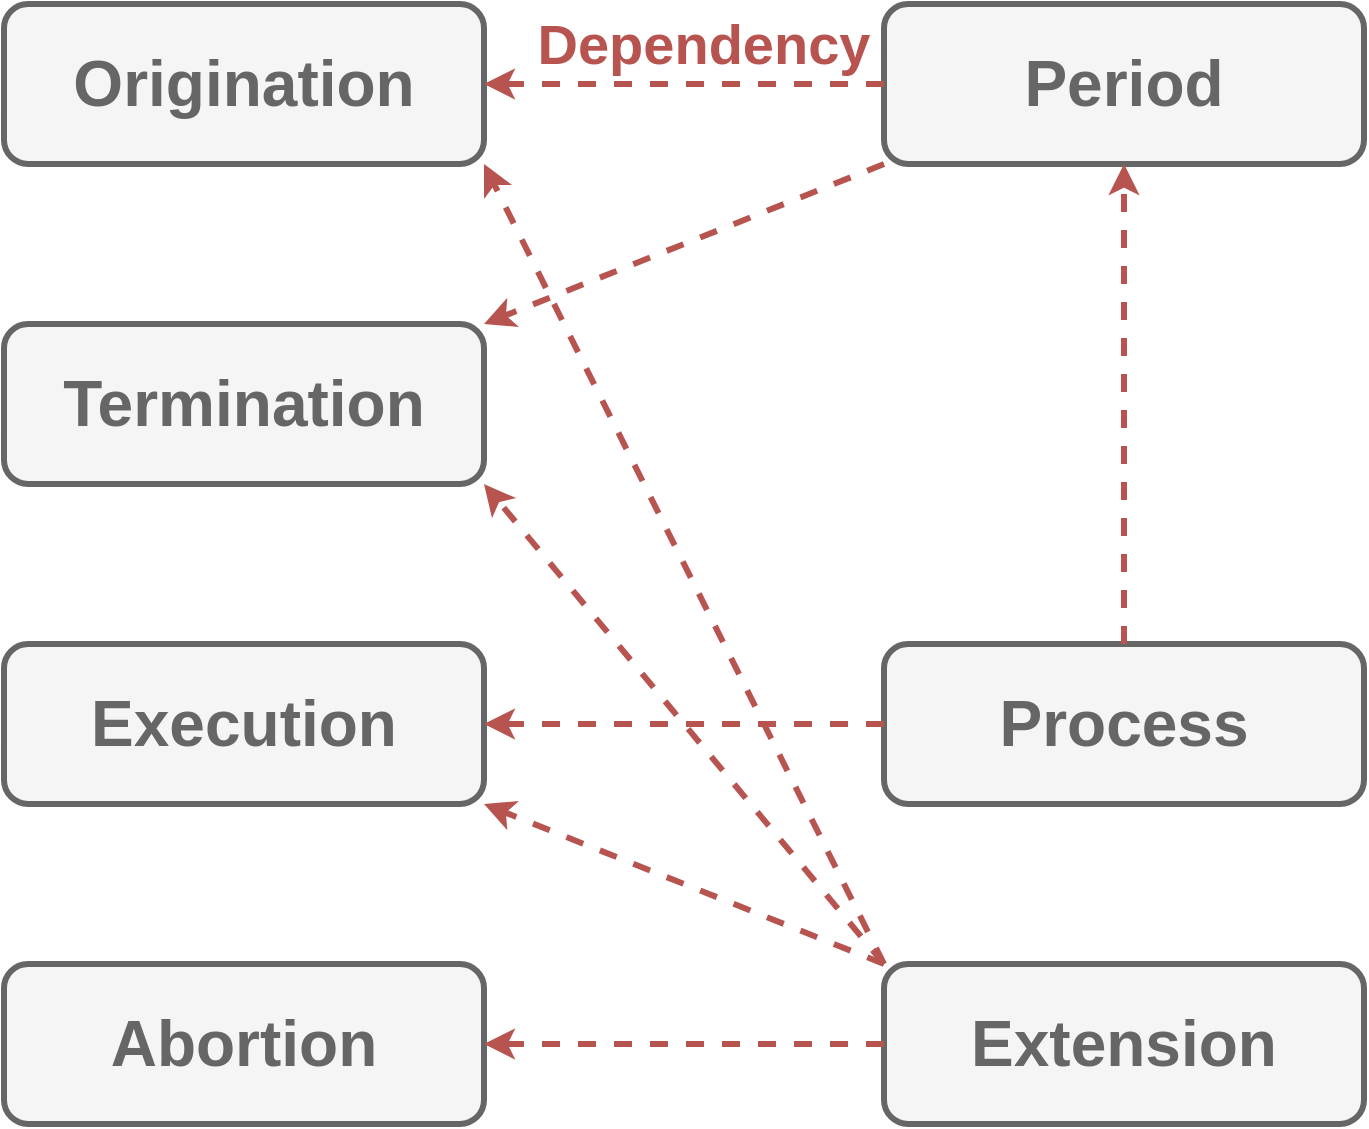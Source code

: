 <mxfile version="14.9.0" type="google"><diagram id="gIC-P3XVZgYCY64oVcCS" name="Page-1"><mxGraphModel dx="1422" dy="705" grid="1" gridSize="10" guides="1" tooltips="1" connect="1" arrows="1" fold="1" page="1" pageScale="1" pageWidth="827" pageHeight="1169" math="0" shadow="0"><root><mxCell id="0"/><mxCell id="1" parent="0"/><mxCell id="AwhOf1gein58tBQgA_gX-5" value="&lt;b&gt;&lt;font style=&quot;font-size: 28px&quot; color=&quot;#b85450&quot;&gt;Dependency&lt;/font&gt;&lt;/b&gt;" style="text;html=1;align=center;verticalAlign=middle;whiteSpace=wrap;rounded=0;" parent="1" vertex="1"><mxGeometry x="500" y="160" width="180" height="40" as="geometry"/></mxCell><mxCell id="hqkxa886T-efN8nog71t-7" value="" style="endArrow=classic;html=1;fillColor=#f8cecc;strokeColor=#b85450;strokeWidth=3;dashed=1;entryX=1;entryY=1;entryDx=0;entryDy=0;exitX=0;exitY=0;exitDx=0;exitDy=0;" parent="1" source="hqkxa886T-efN8nog71t-4" target="hqkxa886T-efN8nog71t-1" edge="1"><mxGeometry width="50" height="50" relative="1" as="geometry"><mxPoint x="690" y="250" as="sourcePoint"/><mxPoint x="479.92" y="492" as="targetPoint"/></mxGeometry></mxCell><mxCell id="AwhOf1gein58tBQgA_gX-1" value="&lt;font style=&quot;font-size: 32px&quot; color=&quot;#666666&quot;&gt;&lt;b&gt;Termination&lt;br&gt;&lt;/b&gt;&lt;/font&gt;" style="rounded=1;whiteSpace=wrap;html=1;fillColor=#f5f5f5;strokeColor=#666666;strokeWidth=3;fontColor=#333333;" parent="1" vertex="1"><mxGeometry x="240" y="320" width="240" height="80" as="geometry"/></mxCell><mxCell id="AwhOf1gein58tBQgA_gX-2" value="&lt;font style=&quot;font-size: 32px&quot; color=&quot;#666666&quot;&gt;&lt;b&gt;Execution&lt;/b&gt;&lt;/font&gt;" style="rounded=1;whiteSpace=wrap;html=1;fillColor=#f5f5f5;strokeColor=#666666;strokeWidth=3;fontColor=#333333;" parent="1" vertex="1"><mxGeometry x="240" y="480" width="240" height="80" as="geometry"/></mxCell><mxCell id="hqkxa886T-efN8nog71t-1" value="&lt;font style=&quot;font-size: 32px&quot; color=&quot;#666666&quot;&gt;&lt;b&gt;Origination&lt;/b&gt;&lt;/font&gt;" style="rounded=1;whiteSpace=wrap;html=1;fillColor=#f5f5f5;strokeColor=#666666;strokeWidth=3;fontColor=#333333;" parent="1" vertex="1"><mxGeometry x="240" y="160" width="240" height="80" as="geometry"/></mxCell><mxCell id="hqkxa886T-efN8nog71t-2" value="&lt;font color=&quot;#666666&quot;&gt;&lt;span style=&quot;font-size: 32px&quot;&gt;&lt;b&gt;Process&lt;/b&gt;&lt;/span&gt;&lt;br&gt;&lt;/font&gt;" style="rounded=1;whiteSpace=wrap;html=1;fillColor=#f5f5f5;strokeColor=#666666;strokeWidth=3;fontColor=#333333;" parent="1" vertex="1"><mxGeometry x="680" y="480" width="240" height="80" as="geometry"/></mxCell><mxCell id="hqkxa886T-efN8nog71t-3" value="&lt;font style=&quot;font-size: 32px&quot; color=&quot;#666666&quot;&gt;&lt;b&gt;Abortion&lt;/b&gt;&lt;/font&gt;" style="rounded=1;whiteSpace=wrap;html=1;fillColor=#f5f5f5;strokeColor=#666666;strokeWidth=3;fontColor=#333333;" parent="1" vertex="1"><mxGeometry x="240" y="640" width="240" height="80" as="geometry"/></mxCell><mxCell id="hqkxa886T-efN8nog71t-4" value="&lt;font style=&quot;font-size: 32px&quot; color=&quot;#666666&quot;&gt;&lt;b&gt;Extension&lt;/b&gt;&lt;/font&gt;" style="rounded=1;whiteSpace=wrap;html=1;fillColor=#f5f5f5;strokeColor=#666666;strokeWidth=3;fontColor=#333333;" parent="1" vertex="1"><mxGeometry x="680" y="640" width="240" height="80" as="geometry"/></mxCell><mxCell id="-uU8suZgRjFjO6IKvmAb-1" value="&lt;font style=&quot;font-size: 32px&quot; color=&quot;#666666&quot;&gt;&lt;b&gt;Period&lt;/b&gt;&lt;/font&gt;" style="rounded=1;whiteSpace=wrap;html=1;fillColor=#f5f5f5;strokeColor=#666666;strokeWidth=3;fontColor=#333333;" vertex="1" parent="1"><mxGeometry x="680" y="160" width="240" height="80" as="geometry"/></mxCell><mxCell id="-uU8suZgRjFjO6IKvmAb-2" value="" style="endArrow=classic;html=1;fillColor=#f8cecc;strokeColor=#b85450;strokeWidth=3;dashed=1;entryX=1;entryY=1;entryDx=0;entryDy=0;exitX=0;exitY=0;exitDx=0;exitDy=0;" edge="1" parent="1" source="hqkxa886T-efN8nog71t-4" target="AwhOf1gein58tBQgA_gX-1"><mxGeometry width="50" height="50" relative="1" as="geometry"><mxPoint x="50" y="410" as="sourcePoint"/><mxPoint x="250" y="250" as="targetPoint"/></mxGeometry></mxCell><mxCell id="-uU8suZgRjFjO6IKvmAb-3" value="" style="endArrow=classic;html=1;fillColor=#f8cecc;strokeColor=#b85450;strokeWidth=3;dashed=1;entryX=1;entryY=1;entryDx=0;entryDy=0;exitX=0;exitY=0;exitDx=0;exitDy=0;" edge="1" parent="1" source="hqkxa886T-efN8nog71t-4" target="AwhOf1gein58tBQgA_gX-2"><mxGeometry width="50" height="50" relative="1" as="geometry"><mxPoint x="20" y="450" as="sourcePoint"/><mxPoint x="250" y="370" as="targetPoint"/></mxGeometry></mxCell><mxCell id="-uU8suZgRjFjO6IKvmAb-4" value="" style="endArrow=classic;html=1;fillColor=#f8cecc;strokeColor=#b85450;strokeWidth=3;dashed=1;exitX=0;exitY=0.5;exitDx=0;exitDy=0;entryX=1;entryY=0.5;entryDx=0;entryDy=0;" edge="1" parent="1" source="hqkxa886T-efN8nog71t-4" target="hqkxa886T-efN8nog71t-3"><mxGeometry width="50" height="50" relative="1" as="geometry"><mxPoint x="10" y="480" as="sourcePoint"/><mxPoint x="480" y="680" as="targetPoint"/></mxGeometry></mxCell><mxCell id="-uU8suZgRjFjO6IKvmAb-5" value="" style="endArrow=classic;html=1;fillColor=#f8cecc;strokeColor=#b85450;strokeWidth=3;dashed=1;entryX=1;entryY=0.5;entryDx=0;entryDy=0;exitX=0;exitY=0.5;exitDx=0;exitDy=0;" edge="1" parent="1" source="hqkxa886T-efN8nog71t-2" target="AwhOf1gein58tBQgA_gX-2"><mxGeometry width="50" height="50" relative="1" as="geometry"><mxPoint x="50" y="430" as="sourcePoint"/><mxPoint x="250" y="370" as="targetPoint"/></mxGeometry></mxCell><mxCell id="-uU8suZgRjFjO6IKvmAb-6" value="" style="endArrow=classic;html=1;fillColor=#f8cecc;strokeColor=#b85450;strokeWidth=3;dashed=1;entryX=1;entryY=0;entryDx=0;entryDy=0;exitX=0;exitY=1;exitDx=0;exitDy=0;" edge="1" parent="1" source="-uU8suZgRjFjO6IKvmAb-1" target="AwhOf1gein58tBQgA_gX-1"><mxGeometry width="50" height="50" relative="1" as="geometry"><mxPoint x="60" y="440" as="sourcePoint"/><mxPoint x="260" y="380" as="targetPoint"/></mxGeometry></mxCell><mxCell id="-uU8suZgRjFjO6IKvmAb-7" value="" style="endArrow=classic;html=1;fillColor=#f8cecc;strokeColor=#b85450;strokeWidth=3;dashed=1;entryX=1;entryY=0.5;entryDx=0;entryDy=0;exitX=0;exitY=0.5;exitDx=0;exitDy=0;" edge="1" parent="1" source="-uU8suZgRjFjO6IKvmAb-1" target="hqkxa886T-efN8nog71t-1"><mxGeometry width="50" height="50" relative="1" as="geometry"><mxPoint x="70" y="450" as="sourcePoint"/><mxPoint x="270" y="390" as="targetPoint"/></mxGeometry></mxCell><mxCell id="-uU8suZgRjFjO6IKvmAb-8" value="" style="endArrow=classic;html=1;fillColor=#f8cecc;strokeColor=#b85450;strokeWidth=3;dashed=1;entryX=0.5;entryY=1;entryDx=0;entryDy=0;exitX=0.5;exitY=0;exitDx=0;exitDy=0;" edge="1" parent="1" source="hqkxa886T-efN8nog71t-2" target="-uU8suZgRjFjO6IKvmAb-1"><mxGeometry width="50" height="50" relative="1" as="geometry"><mxPoint x="690" y="530" as="sourcePoint"/><mxPoint x="490" y="530" as="targetPoint"/></mxGeometry></mxCell></root></mxGraphModel></diagram></mxfile>
